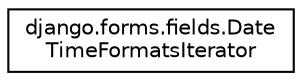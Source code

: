 digraph "Graphical Class Hierarchy"
{
 // LATEX_PDF_SIZE
  edge [fontname="Helvetica",fontsize="10",labelfontname="Helvetica",labelfontsize="10"];
  node [fontname="Helvetica",fontsize="10",shape=record];
  rankdir="LR";
  Node0 [label="django.forms.fields.Date\lTimeFormatsIterator",height=0.2,width=0.4,color="black", fillcolor="white", style="filled",URL="$db/d91/classdjango_1_1forms_1_1fields_1_1_date_time_formats_iterator.html",tooltip=" "];
}
